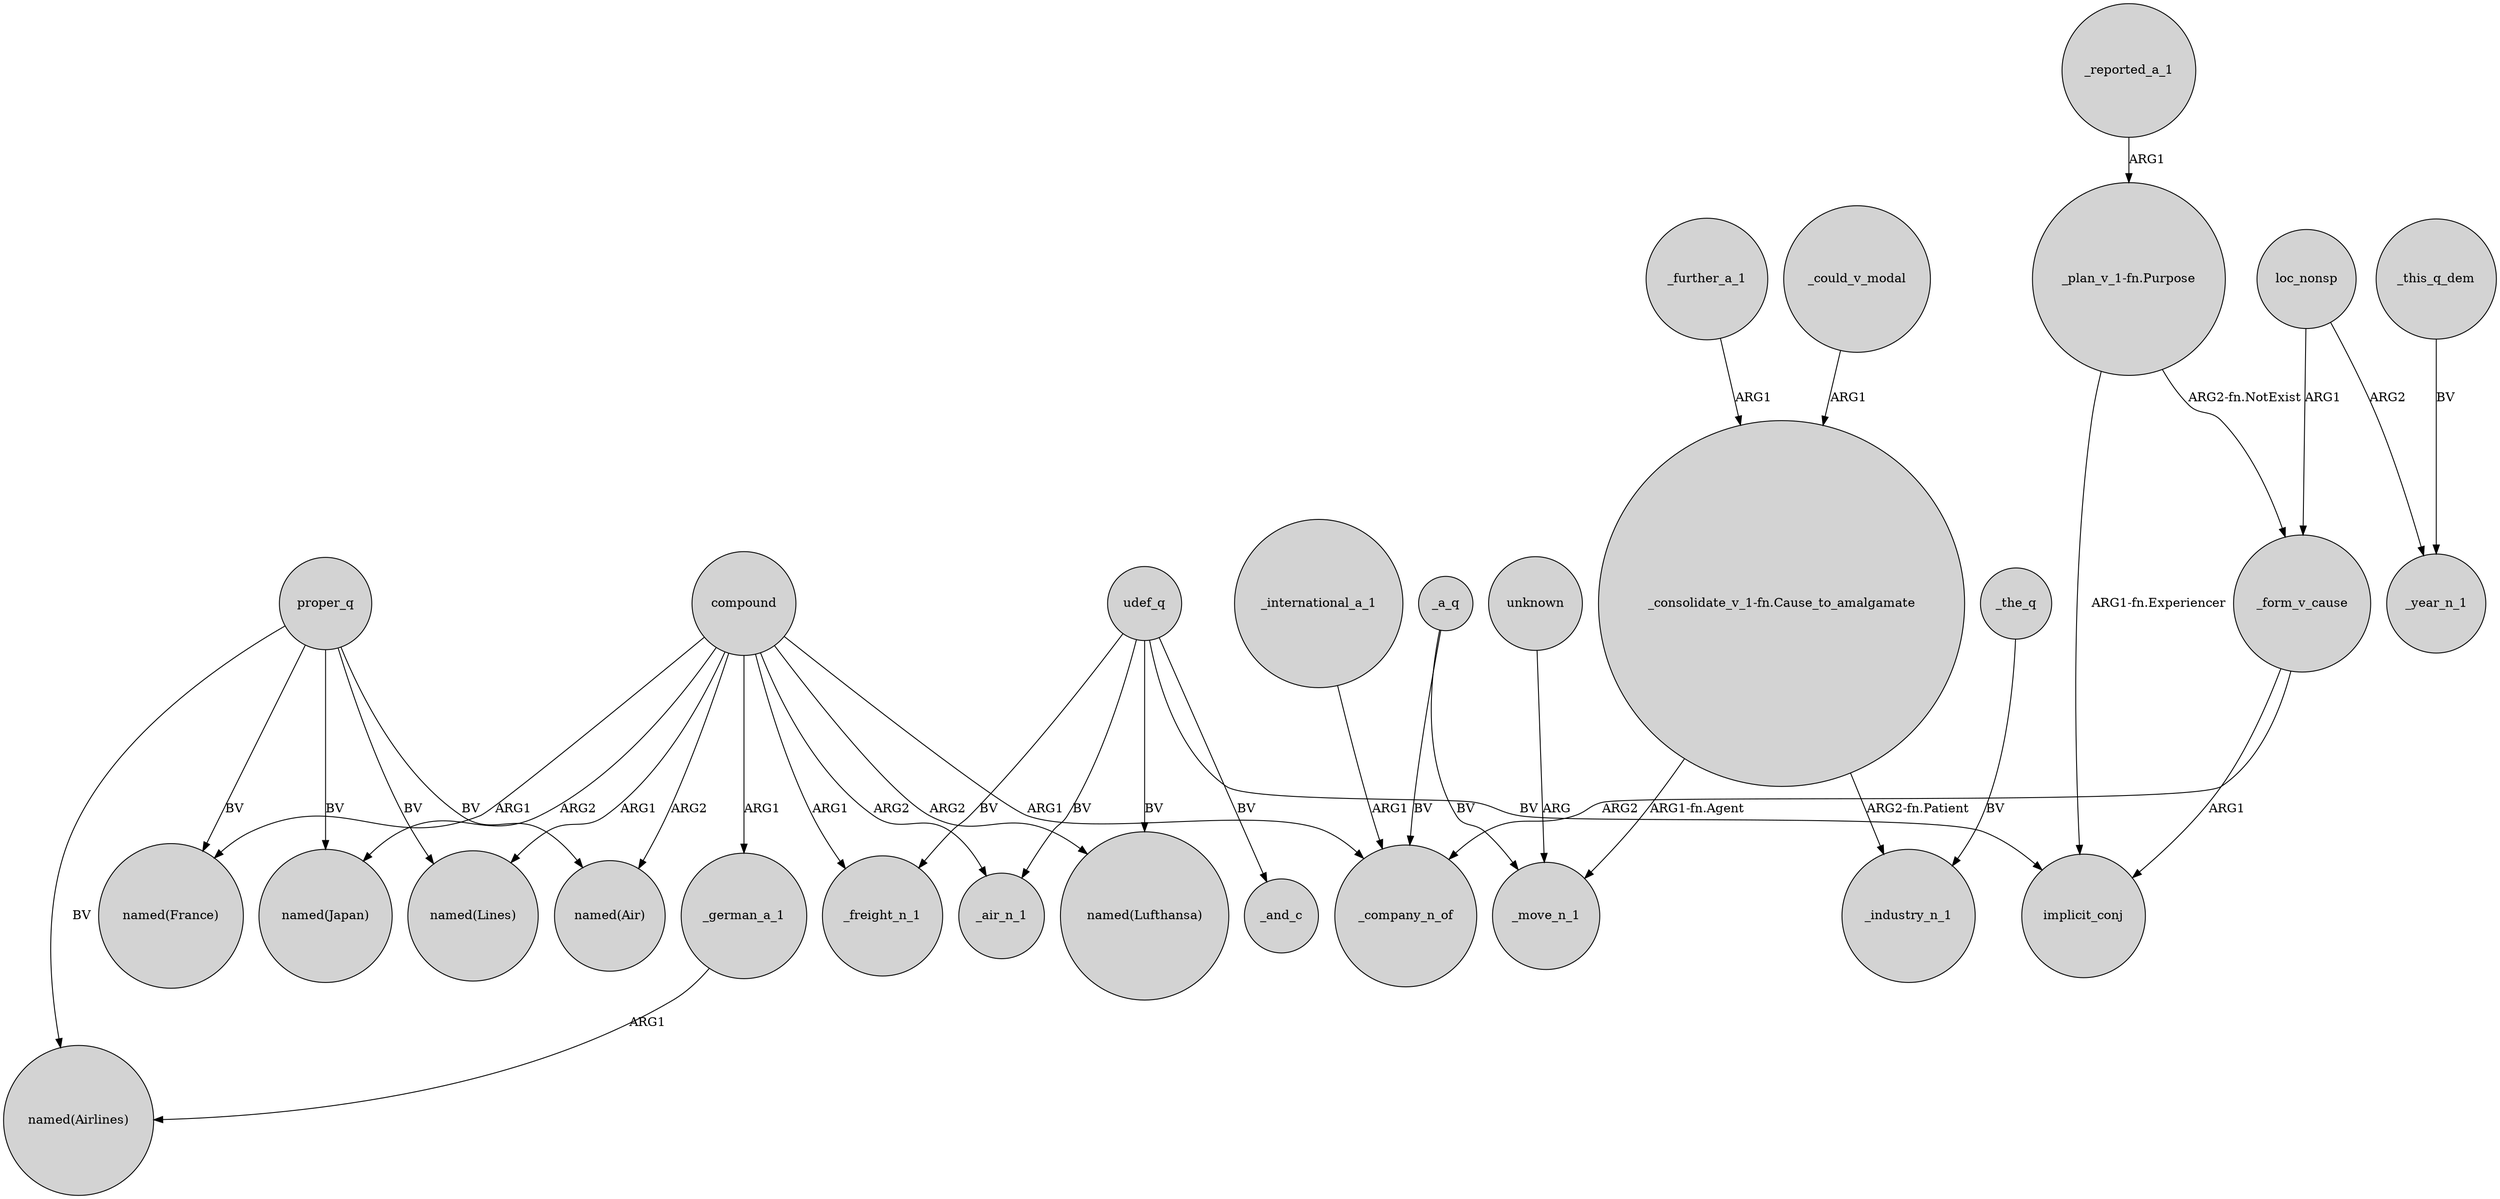 digraph {
	node [shape=circle style=filled]
	proper_q -> "named(Lines)" [label=BV]
	udef_q -> _air_n_1 [label=BV]
	compound -> _freight_n_1 [label=ARG1]
	_reported_a_1 -> "_plan_v_1-fn.Purpose" [label=ARG1]
	_further_a_1 -> "_consolidate_v_1-fn.Cause_to_amalgamate" [label=ARG1]
	proper_q -> "named(Air)" [label=BV]
	proper_q -> "named(France)" [label=BV]
	compound -> "named(Air)" [label=ARG2]
	"_consolidate_v_1-fn.Cause_to_amalgamate" -> _industry_n_1 [label="ARG2-fn.Patient"]
	_form_v_cause -> implicit_conj [label=ARG1]
	compound -> "named(Japan)" [label=ARG2]
	udef_q -> implicit_conj [label=BV]
	proper_q -> "named(Japan)" [label=BV]
	compound -> "named(France)" [label=ARG1]
	_the_q -> _industry_n_1 [label=BV]
	"_plan_v_1-fn.Purpose" -> implicit_conj [label="ARG1-fn.Experiencer"]
	compound -> _company_n_of [label=ARG1]
	compound -> "named(Lines)" [label=ARG1]
	"_plan_v_1-fn.Purpose" -> _form_v_cause [label="ARG2-fn.NotExist"]
	udef_q -> _freight_n_1 [label=BV]
	unknown -> _move_n_1 [label=ARG]
	loc_nonsp -> _year_n_1 [label=ARG2]
	_international_a_1 -> _company_n_of [label=ARG1]
	compound -> "named(Lufthansa)" [label=ARG2]
	_a_q -> _move_n_1 [label=BV]
	"_consolidate_v_1-fn.Cause_to_amalgamate" -> _move_n_1 [label="ARG1-fn.Agent"]
	_a_q -> _company_n_of [label=BV]
	compound -> _air_n_1 [label=ARG2]
	proper_q -> "named(Airlines)" [label=BV]
	udef_q -> "named(Lufthansa)" [label=BV]
	_could_v_modal -> "_consolidate_v_1-fn.Cause_to_amalgamate" [label=ARG1]
	_german_a_1 -> "named(Airlines)" [label=ARG1]
	udef_q -> _and_c [label=BV]
	_form_v_cause -> _company_n_of [label=ARG2]
	loc_nonsp -> _form_v_cause [label=ARG1]
	compound -> _german_a_1 [label=ARG1]
	_this_q_dem -> _year_n_1 [label=BV]
}
